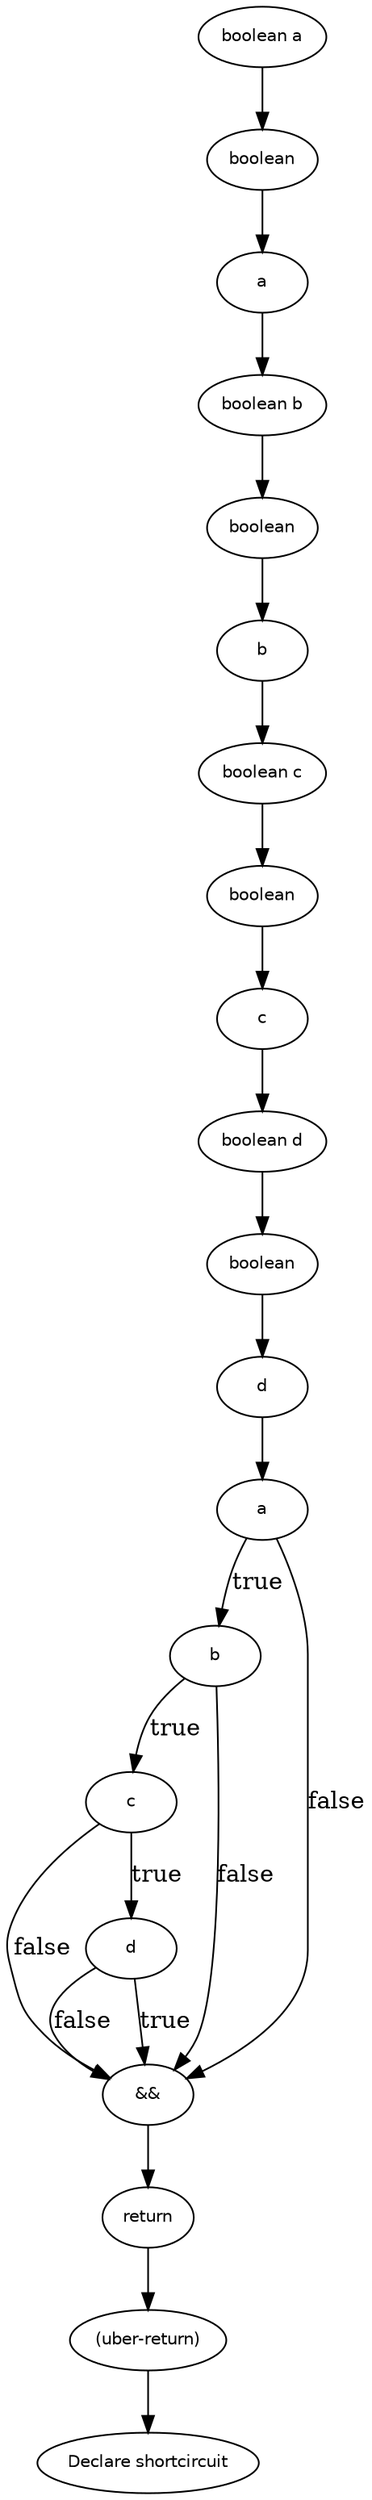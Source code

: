 digraph shortcircuit {
  19 [
    label = c,
    fontname = Helvetica,
    fontsize = 10
  ];
  18 [
    label = b,
    fontname = Helvetica,
    fontsize = 10
  ];
  17 [
    label = a,
    fontname = Helvetica,
    fontsize = 10
  ];
  16 [
    label = "&&",
    fontname = Helvetica,
    fontsize = 10
  ];
  15 [
    label = return,
    fontname = Helvetica,
    fontsize = 10
  ];
  14 [
    label = d,
    fontname = Helvetica,
    fontsize = 10
  ];
  13 [
    label = boolean,
    fontname = Helvetica,
    fontsize = 10
  ];
  12 [
    label = "boolean d",
    fontname = Helvetica,
    fontsize = 10
  ];
  11 [
    label = c,
    fontname = Helvetica,
    fontsize = 10
  ];
  10 [
    label = boolean,
    fontname = Helvetica,
    fontsize = 10
  ];
  9 [
    label = "boolean c",
    fontname = Helvetica,
    fontsize = 10
  ];
  8 [
    label = b,
    fontname = Helvetica,
    fontsize = 10
  ];
  7 [
    label = boolean,
    fontname = Helvetica,
    fontsize = 10
  ];
  6 [
    label = "boolean b",
    fontname = Helvetica,
    fontsize = 10
  ];
  5 [
    label = a,
    fontname = Helvetica,
    fontsize = 10
  ];
  4 [
    label = boolean,
    fontname = Helvetica,
    fontsize = 10
  ];
  3 [
    label = "boolean a",
    fontname = Helvetica,
    fontsize = 10
  ];
  2 [
    label = "(uber-return)",
    fontname = Helvetica,
    fontsize = 10
  ];
  0 [
    label = "Declare shortcircuit",
    fontname = Helvetica,
    fontsize = 10
  ];
  20 [
    label = d,
    fontname = Helvetica,
    fontsize = 10
  ];
  15 -> 2 [
    label = ""
  ];
  13 -> 14 [
    label = ""
  ];
  16 -> 15 [
    label = ""
  ];
  12 -> 13 [
    label = ""
  ];
  17 -> 16 [
    label = false
  ];
  11 -> 12 [
    label = ""
  ];
  4 -> 5 [
    label = ""
  ];
  3 -> 4 [
    label = ""
  ];
  7 -> 8 [
    label = ""
  ];
  17 -> 18 [
    label = true
  ];
  19 -> 20 [
    label = true
  ];
  2 -> 0 [
    label = ""
  ];
  6 -> 7 [
    label = ""
  ];
  14 -> 17 [
    label = ""
  ];
  18 -> 19 [
    label = true
  ];
  18 -> 16 [
    label = false
  ];
  5 -> 6 [
    label = ""
  ];
  19 -> 16 [
    label = false
  ];
  10 -> 11 [
    label = ""
  ];
  9 -> 10 [
    label = ""
  ];
  20 -> 16 [
    label = false
  ];
  8 -> 9 [
    label = ""
  ];
  20 -> 16 [
    label = true
  ];
}
